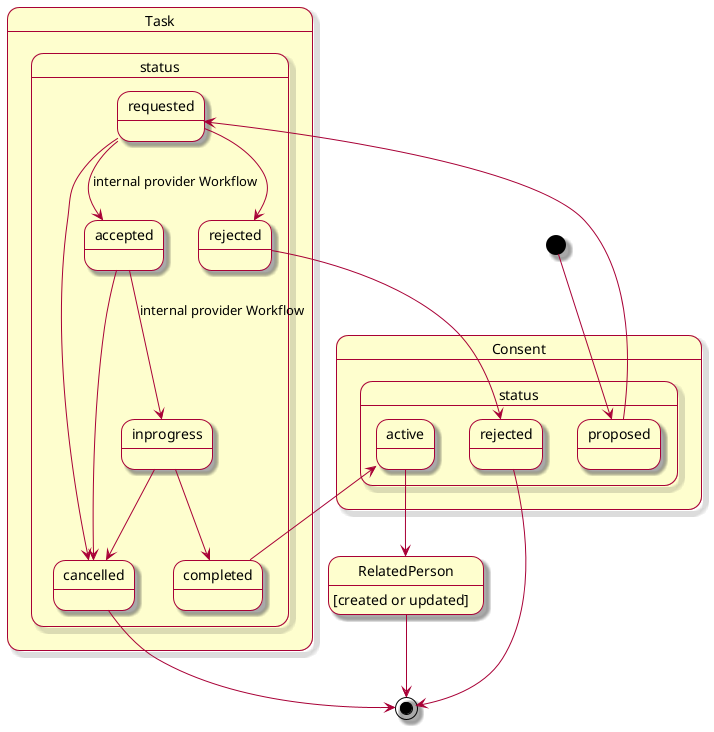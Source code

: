 @startuml

skin rose

[*] --> Consent.status.proposed
Consent.status.proposed --> Task.status.requested
Task.status.requested --> Task.status.accepted: internal provider Workflow
Task.status.requested --> Task.status.rejected
Task.status.accepted --> Task.status.inprogress: internal provider Workflow
Task.status.accepted --> Task.status.cancelled
Task.status.inprogress --> Task.status.completed
Task.status.inprogress --> Task.status.cancelled
Task.status.requested --> Task.status.cancelled
Task.status.completed --> Consent.status.active
Task.status.rejected --> Consent.status.rejected
Task.status.cancelled --> [*]
Consent.status.active --> RelatedPerson
Consent.status.rejected --> [*]
RelatedPerson --> [*]

RelatedPerson : [created or updated]

@enduml
